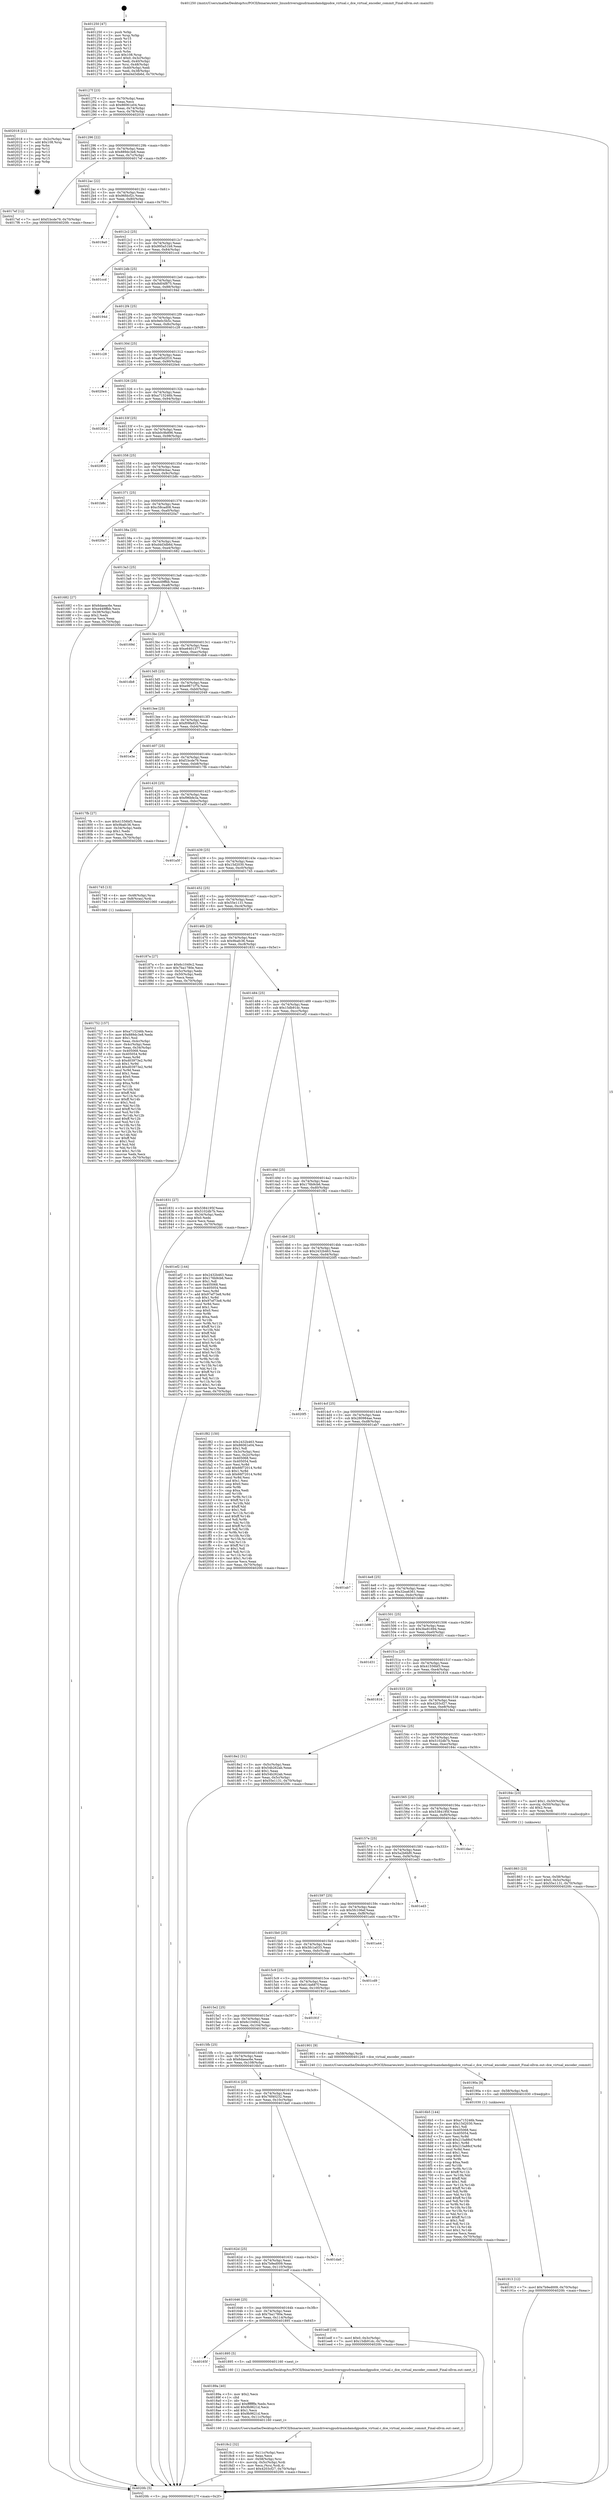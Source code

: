 digraph "0x401250" {
  label = "0x401250 (/mnt/c/Users/mathe/Desktop/tcc/POCII/binaries/extr_linuxdriversgpudrmamdamdgpudce_virtual.c_dce_virtual_encoder_commit_Final-ollvm.out::main(0))"
  labelloc = "t"
  node[shape=record]

  Entry [label="",width=0.3,height=0.3,shape=circle,fillcolor=black,style=filled]
  "0x40127f" [label="{
     0x40127f [23]\l
     | [instrs]\l
     &nbsp;&nbsp;0x40127f \<+3\>: mov -0x70(%rbp),%eax\l
     &nbsp;&nbsp;0x401282 \<+2\>: mov %eax,%ecx\l
     &nbsp;&nbsp;0x401284 \<+6\>: sub $0x86061e04,%ecx\l
     &nbsp;&nbsp;0x40128a \<+3\>: mov %eax,-0x74(%rbp)\l
     &nbsp;&nbsp;0x40128d \<+3\>: mov %ecx,-0x78(%rbp)\l
     &nbsp;&nbsp;0x401290 \<+6\>: je 0000000000402018 \<main+0xdc8\>\l
  }"]
  "0x402018" [label="{
     0x402018 [21]\l
     | [instrs]\l
     &nbsp;&nbsp;0x402018 \<+3\>: mov -0x2c(%rbp),%eax\l
     &nbsp;&nbsp;0x40201b \<+7\>: add $0x108,%rsp\l
     &nbsp;&nbsp;0x402022 \<+1\>: pop %rbx\l
     &nbsp;&nbsp;0x402023 \<+2\>: pop %r12\l
     &nbsp;&nbsp;0x402025 \<+2\>: pop %r13\l
     &nbsp;&nbsp;0x402027 \<+2\>: pop %r14\l
     &nbsp;&nbsp;0x402029 \<+2\>: pop %r15\l
     &nbsp;&nbsp;0x40202b \<+1\>: pop %rbp\l
     &nbsp;&nbsp;0x40202c \<+1\>: ret\l
  }"]
  "0x401296" [label="{
     0x401296 [22]\l
     | [instrs]\l
     &nbsp;&nbsp;0x401296 \<+5\>: jmp 000000000040129b \<main+0x4b\>\l
     &nbsp;&nbsp;0x40129b \<+3\>: mov -0x74(%rbp),%eax\l
     &nbsp;&nbsp;0x40129e \<+5\>: sub $0x889dc3e8,%eax\l
     &nbsp;&nbsp;0x4012a3 \<+3\>: mov %eax,-0x7c(%rbp)\l
     &nbsp;&nbsp;0x4012a6 \<+6\>: je 00000000004017ef \<main+0x59f\>\l
  }"]
  Exit [label="",width=0.3,height=0.3,shape=circle,fillcolor=black,style=filled,peripheries=2]
  "0x4017ef" [label="{
     0x4017ef [12]\l
     | [instrs]\l
     &nbsp;&nbsp;0x4017ef \<+7\>: movl $0xf1bcde79,-0x70(%rbp)\l
     &nbsp;&nbsp;0x4017f6 \<+5\>: jmp 00000000004020fc \<main+0xeac\>\l
  }"]
  "0x4012ac" [label="{
     0x4012ac [22]\l
     | [instrs]\l
     &nbsp;&nbsp;0x4012ac \<+5\>: jmp 00000000004012b1 \<main+0x61\>\l
     &nbsp;&nbsp;0x4012b1 \<+3\>: mov -0x74(%rbp),%eax\l
     &nbsp;&nbsp;0x4012b4 \<+5\>: sub $0x96fdcf2c,%eax\l
     &nbsp;&nbsp;0x4012b9 \<+3\>: mov %eax,-0x80(%rbp)\l
     &nbsp;&nbsp;0x4012bc \<+6\>: je 00000000004019a0 \<main+0x750\>\l
  }"]
  "0x401913" [label="{
     0x401913 [12]\l
     | [instrs]\l
     &nbsp;&nbsp;0x401913 \<+7\>: movl $0x7b9ed009,-0x70(%rbp)\l
     &nbsp;&nbsp;0x40191a \<+5\>: jmp 00000000004020fc \<main+0xeac\>\l
  }"]
  "0x4019a0" [label="{
     0x4019a0\l
  }", style=dashed]
  "0x4012c2" [label="{
     0x4012c2 [25]\l
     | [instrs]\l
     &nbsp;&nbsp;0x4012c2 \<+5\>: jmp 00000000004012c7 \<main+0x77\>\l
     &nbsp;&nbsp;0x4012c7 \<+3\>: mov -0x74(%rbp),%eax\l
     &nbsp;&nbsp;0x4012ca \<+5\>: sub $0x995a51b9,%eax\l
     &nbsp;&nbsp;0x4012cf \<+6\>: mov %eax,-0x84(%rbp)\l
     &nbsp;&nbsp;0x4012d5 \<+6\>: je 0000000000401ccd \<main+0xa7d\>\l
  }"]
  "0x40190a" [label="{
     0x40190a [9]\l
     | [instrs]\l
     &nbsp;&nbsp;0x40190a \<+4\>: mov -0x58(%rbp),%rdi\l
     &nbsp;&nbsp;0x40190e \<+5\>: call 0000000000401030 \<free@plt\>\l
     | [calls]\l
     &nbsp;&nbsp;0x401030 \{1\} (unknown)\l
  }"]
  "0x401ccd" [label="{
     0x401ccd\l
  }", style=dashed]
  "0x4012db" [label="{
     0x4012db [25]\l
     | [instrs]\l
     &nbsp;&nbsp;0x4012db \<+5\>: jmp 00000000004012e0 \<main+0x90\>\l
     &nbsp;&nbsp;0x4012e0 \<+3\>: mov -0x74(%rbp),%eax\l
     &nbsp;&nbsp;0x4012e3 \<+5\>: sub $0x9d04f875,%eax\l
     &nbsp;&nbsp;0x4012e8 \<+6\>: mov %eax,-0x88(%rbp)\l
     &nbsp;&nbsp;0x4012ee \<+6\>: je 000000000040194d \<main+0x6fd\>\l
  }"]
  "0x4018c2" [label="{
     0x4018c2 [32]\l
     | [instrs]\l
     &nbsp;&nbsp;0x4018c2 \<+6\>: mov -0x11c(%rbp),%ecx\l
     &nbsp;&nbsp;0x4018c8 \<+3\>: imul %eax,%ecx\l
     &nbsp;&nbsp;0x4018cb \<+4\>: mov -0x58(%rbp),%rsi\l
     &nbsp;&nbsp;0x4018cf \<+4\>: movslq -0x5c(%rbp),%rdi\l
     &nbsp;&nbsp;0x4018d3 \<+3\>: mov %ecx,(%rsi,%rdi,4)\l
     &nbsp;&nbsp;0x4018d6 \<+7\>: movl $0x4203cf27,-0x70(%rbp)\l
     &nbsp;&nbsp;0x4018dd \<+5\>: jmp 00000000004020fc \<main+0xeac\>\l
  }"]
  "0x40194d" [label="{
     0x40194d\l
  }", style=dashed]
  "0x4012f4" [label="{
     0x4012f4 [25]\l
     | [instrs]\l
     &nbsp;&nbsp;0x4012f4 \<+5\>: jmp 00000000004012f9 \<main+0xa9\>\l
     &nbsp;&nbsp;0x4012f9 \<+3\>: mov -0x74(%rbp),%eax\l
     &nbsp;&nbsp;0x4012fc \<+5\>: sub $0x9e0c5b5c,%eax\l
     &nbsp;&nbsp;0x401301 \<+6\>: mov %eax,-0x8c(%rbp)\l
     &nbsp;&nbsp;0x401307 \<+6\>: je 0000000000401c28 \<main+0x9d8\>\l
  }"]
  "0x40189a" [label="{
     0x40189a [40]\l
     | [instrs]\l
     &nbsp;&nbsp;0x40189a \<+5\>: mov $0x2,%ecx\l
     &nbsp;&nbsp;0x40189f \<+1\>: cltd\l
     &nbsp;&nbsp;0x4018a0 \<+2\>: idiv %ecx\l
     &nbsp;&nbsp;0x4018a2 \<+6\>: imul $0xfffffffe,%edx,%ecx\l
     &nbsp;&nbsp;0x4018a8 \<+6\>: add $0x9b9621d,%ecx\l
     &nbsp;&nbsp;0x4018ae \<+3\>: add $0x1,%ecx\l
     &nbsp;&nbsp;0x4018b1 \<+6\>: sub $0x9b9621d,%ecx\l
     &nbsp;&nbsp;0x4018b7 \<+6\>: mov %ecx,-0x11c(%rbp)\l
     &nbsp;&nbsp;0x4018bd \<+5\>: call 0000000000401160 \<next_i\>\l
     | [calls]\l
     &nbsp;&nbsp;0x401160 \{1\} (/mnt/c/Users/mathe/Desktop/tcc/POCII/binaries/extr_linuxdriversgpudrmamdamdgpudce_virtual.c_dce_virtual_encoder_commit_Final-ollvm.out::next_i)\l
  }"]
  "0x401c28" [label="{
     0x401c28\l
  }", style=dashed]
  "0x40130d" [label="{
     0x40130d [25]\l
     | [instrs]\l
     &nbsp;&nbsp;0x40130d \<+5\>: jmp 0000000000401312 \<main+0xc2\>\l
     &nbsp;&nbsp;0x401312 \<+3\>: mov -0x74(%rbp),%eax\l
     &nbsp;&nbsp;0x401315 \<+5\>: sub $0xa65d2f10,%eax\l
     &nbsp;&nbsp;0x40131a \<+6\>: mov %eax,-0x90(%rbp)\l
     &nbsp;&nbsp;0x401320 \<+6\>: je 00000000004020e4 \<main+0xe94\>\l
  }"]
  "0x40165f" [label="{
     0x40165f\l
  }", style=dashed]
  "0x4020e4" [label="{
     0x4020e4\l
  }", style=dashed]
  "0x401326" [label="{
     0x401326 [25]\l
     | [instrs]\l
     &nbsp;&nbsp;0x401326 \<+5\>: jmp 000000000040132b \<main+0xdb\>\l
     &nbsp;&nbsp;0x40132b \<+3\>: mov -0x74(%rbp),%eax\l
     &nbsp;&nbsp;0x40132e \<+5\>: sub $0xa715246b,%eax\l
     &nbsp;&nbsp;0x401333 \<+6\>: mov %eax,-0x94(%rbp)\l
     &nbsp;&nbsp;0x401339 \<+6\>: je 000000000040202d \<main+0xddd\>\l
  }"]
  "0x401895" [label="{
     0x401895 [5]\l
     | [instrs]\l
     &nbsp;&nbsp;0x401895 \<+5\>: call 0000000000401160 \<next_i\>\l
     | [calls]\l
     &nbsp;&nbsp;0x401160 \{1\} (/mnt/c/Users/mathe/Desktop/tcc/POCII/binaries/extr_linuxdriversgpudrmamdamdgpudce_virtual.c_dce_virtual_encoder_commit_Final-ollvm.out::next_i)\l
  }"]
  "0x40202d" [label="{
     0x40202d\l
  }", style=dashed]
  "0x40133f" [label="{
     0x40133f [25]\l
     | [instrs]\l
     &nbsp;&nbsp;0x40133f \<+5\>: jmp 0000000000401344 \<main+0xf4\>\l
     &nbsp;&nbsp;0x401344 \<+3\>: mov -0x74(%rbp),%eax\l
     &nbsp;&nbsp;0x401347 \<+5\>: sub $0xb0c9b896,%eax\l
     &nbsp;&nbsp;0x40134c \<+6\>: mov %eax,-0x98(%rbp)\l
     &nbsp;&nbsp;0x401352 \<+6\>: je 0000000000402055 \<main+0xe05\>\l
  }"]
  "0x401646" [label="{
     0x401646 [25]\l
     | [instrs]\l
     &nbsp;&nbsp;0x401646 \<+5\>: jmp 000000000040164b \<main+0x3fb\>\l
     &nbsp;&nbsp;0x40164b \<+3\>: mov -0x74(%rbp),%eax\l
     &nbsp;&nbsp;0x40164e \<+5\>: sub $0x7ba1780e,%eax\l
     &nbsp;&nbsp;0x401653 \<+6\>: mov %eax,-0x114(%rbp)\l
     &nbsp;&nbsp;0x401659 \<+6\>: je 0000000000401895 \<main+0x645\>\l
  }"]
  "0x402055" [label="{
     0x402055\l
  }", style=dashed]
  "0x401358" [label="{
     0x401358 [25]\l
     | [instrs]\l
     &nbsp;&nbsp;0x401358 \<+5\>: jmp 000000000040135d \<main+0x10d\>\l
     &nbsp;&nbsp;0x40135d \<+3\>: mov -0x74(%rbp),%eax\l
     &nbsp;&nbsp;0x401360 \<+5\>: sub $0xb904cbac,%eax\l
     &nbsp;&nbsp;0x401365 \<+6\>: mov %eax,-0x9c(%rbp)\l
     &nbsp;&nbsp;0x40136b \<+6\>: je 0000000000401b8c \<main+0x93c\>\l
  }"]
  "0x401edf" [label="{
     0x401edf [19]\l
     | [instrs]\l
     &nbsp;&nbsp;0x401edf \<+7\>: movl $0x0,-0x3c(%rbp)\l
     &nbsp;&nbsp;0x401ee6 \<+7\>: movl $0x15db91dc,-0x70(%rbp)\l
     &nbsp;&nbsp;0x401eed \<+5\>: jmp 00000000004020fc \<main+0xeac\>\l
  }"]
  "0x401b8c" [label="{
     0x401b8c\l
  }", style=dashed]
  "0x401371" [label="{
     0x401371 [25]\l
     | [instrs]\l
     &nbsp;&nbsp;0x401371 \<+5\>: jmp 0000000000401376 \<main+0x126\>\l
     &nbsp;&nbsp;0x401376 \<+3\>: mov -0x74(%rbp),%eax\l
     &nbsp;&nbsp;0x401379 \<+5\>: sub $0xc58cad08,%eax\l
     &nbsp;&nbsp;0x40137e \<+6\>: mov %eax,-0xa0(%rbp)\l
     &nbsp;&nbsp;0x401384 \<+6\>: je 00000000004020a7 \<main+0xe57\>\l
  }"]
  "0x40162d" [label="{
     0x40162d [25]\l
     | [instrs]\l
     &nbsp;&nbsp;0x40162d \<+5\>: jmp 0000000000401632 \<main+0x3e2\>\l
     &nbsp;&nbsp;0x401632 \<+3\>: mov -0x74(%rbp),%eax\l
     &nbsp;&nbsp;0x401635 \<+5\>: sub $0x7b9ed009,%eax\l
     &nbsp;&nbsp;0x40163a \<+6\>: mov %eax,-0x110(%rbp)\l
     &nbsp;&nbsp;0x401640 \<+6\>: je 0000000000401edf \<main+0xc8f\>\l
  }"]
  "0x4020a7" [label="{
     0x4020a7\l
  }", style=dashed]
  "0x40138a" [label="{
     0x40138a [25]\l
     | [instrs]\l
     &nbsp;&nbsp;0x40138a \<+5\>: jmp 000000000040138f \<main+0x13f\>\l
     &nbsp;&nbsp;0x40138f \<+3\>: mov -0x74(%rbp),%eax\l
     &nbsp;&nbsp;0x401392 \<+5\>: sub $0xd4d3db6d,%eax\l
     &nbsp;&nbsp;0x401397 \<+6\>: mov %eax,-0xa4(%rbp)\l
     &nbsp;&nbsp;0x40139d \<+6\>: je 0000000000401682 \<main+0x432\>\l
  }"]
  "0x401da0" [label="{
     0x401da0\l
  }", style=dashed]
  "0x401682" [label="{
     0x401682 [27]\l
     | [instrs]\l
     &nbsp;&nbsp;0x401682 \<+5\>: mov $0x6daeac6e,%eax\l
     &nbsp;&nbsp;0x401687 \<+5\>: mov $0xe449ffbb,%ecx\l
     &nbsp;&nbsp;0x40168c \<+3\>: mov -0x38(%rbp),%edx\l
     &nbsp;&nbsp;0x40168f \<+3\>: cmp $0x2,%edx\l
     &nbsp;&nbsp;0x401692 \<+3\>: cmovne %ecx,%eax\l
     &nbsp;&nbsp;0x401695 \<+3\>: mov %eax,-0x70(%rbp)\l
     &nbsp;&nbsp;0x401698 \<+5\>: jmp 00000000004020fc \<main+0xeac\>\l
  }"]
  "0x4013a3" [label="{
     0x4013a3 [25]\l
     | [instrs]\l
     &nbsp;&nbsp;0x4013a3 \<+5\>: jmp 00000000004013a8 \<main+0x158\>\l
     &nbsp;&nbsp;0x4013a8 \<+3\>: mov -0x74(%rbp),%eax\l
     &nbsp;&nbsp;0x4013ab \<+5\>: sub $0xe449ffbb,%eax\l
     &nbsp;&nbsp;0x4013b0 \<+6\>: mov %eax,-0xa8(%rbp)\l
     &nbsp;&nbsp;0x4013b6 \<+6\>: je 000000000040169d \<main+0x44d\>\l
  }"]
  "0x4020fc" [label="{
     0x4020fc [5]\l
     | [instrs]\l
     &nbsp;&nbsp;0x4020fc \<+5\>: jmp 000000000040127f \<main+0x2f\>\l
  }"]
  "0x401250" [label="{
     0x401250 [47]\l
     | [instrs]\l
     &nbsp;&nbsp;0x401250 \<+1\>: push %rbp\l
     &nbsp;&nbsp;0x401251 \<+3\>: mov %rsp,%rbp\l
     &nbsp;&nbsp;0x401254 \<+2\>: push %r15\l
     &nbsp;&nbsp;0x401256 \<+2\>: push %r14\l
     &nbsp;&nbsp;0x401258 \<+2\>: push %r13\l
     &nbsp;&nbsp;0x40125a \<+2\>: push %r12\l
     &nbsp;&nbsp;0x40125c \<+1\>: push %rbx\l
     &nbsp;&nbsp;0x40125d \<+7\>: sub $0x108,%rsp\l
     &nbsp;&nbsp;0x401264 \<+7\>: movl $0x0,-0x3c(%rbp)\l
     &nbsp;&nbsp;0x40126b \<+3\>: mov %edi,-0x40(%rbp)\l
     &nbsp;&nbsp;0x40126e \<+4\>: mov %rsi,-0x48(%rbp)\l
     &nbsp;&nbsp;0x401272 \<+3\>: mov -0x40(%rbp),%edi\l
     &nbsp;&nbsp;0x401275 \<+3\>: mov %edi,-0x38(%rbp)\l
     &nbsp;&nbsp;0x401278 \<+7\>: movl $0xd4d3db6d,-0x70(%rbp)\l
  }"]
  "0x401863" [label="{
     0x401863 [23]\l
     | [instrs]\l
     &nbsp;&nbsp;0x401863 \<+4\>: mov %rax,-0x58(%rbp)\l
     &nbsp;&nbsp;0x401867 \<+7\>: movl $0x0,-0x5c(%rbp)\l
     &nbsp;&nbsp;0x40186e \<+7\>: movl $0x55e1131,-0x70(%rbp)\l
     &nbsp;&nbsp;0x401875 \<+5\>: jmp 00000000004020fc \<main+0xeac\>\l
  }"]
  "0x40169d" [label="{
     0x40169d\l
  }", style=dashed]
  "0x4013bc" [label="{
     0x4013bc [25]\l
     | [instrs]\l
     &nbsp;&nbsp;0x4013bc \<+5\>: jmp 00000000004013c1 \<main+0x171\>\l
     &nbsp;&nbsp;0x4013c1 \<+3\>: mov -0x74(%rbp),%eax\l
     &nbsp;&nbsp;0x4013c4 \<+5\>: sub $0xe6401377,%eax\l
     &nbsp;&nbsp;0x4013c9 \<+6\>: mov %eax,-0xac(%rbp)\l
     &nbsp;&nbsp;0x4013cf \<+6\>: je 0000000000401db8 \<main+0xb68\>\l
  }"]
  "0x401752" [label="{
     0x401752 [157]\l
     | [instrs]\l
     &nbsp;&nbsp;0x401752 \<+5\>: mov $0xa715246b,%ecx\l
     &nbsp;&nbsp;0x401757 \<+5\>: mov $0x889dc3e8,%edx\l
     &nbsp;&nbsp;0x40175c \<+3\>: mov $0x1,%sil\l
     &nbsp;&nbsp;0x40175f \<+3\>: mov %eax,-0x4c(%rbp)\l
     &nbsp;&nbsp;0x401762 \<+3\>: mov -0x4c(%rbp),%eax\l
     &nbsp;&nbsp;0x401765 \<+3\>: mov %eax,-0x34(%rbp)\l
     &nbsp;&nbsp;0x401768 \<+7\>: mov 0x405068,%eax\l
     &nbsp;&nbsp;0x40176f \<+8\>: mov 0x405054,%r8d\l
     &nbsp;&nbsp;0x401777 \<+3\>: mov %eax,%r9d\l
     &nbsp;&nbsp;0x40177a \<+7\>: sub $0xd03973e2,%r9d\l
     &nbsp;&nbsp;0x401781 \<+4\>: sub $0x1,%r9d\l
     &nbsp;&nbsp;0x401785 \<+7\>: add $0xd03973e2,%r9d\l
     &nbsp;&nbsp;0x40178c \<+4\>: imul %r9d,%eax\l
     &nbsp;&nbsp;0x401790 \<+3\>: and $0x1,%eax\l
     &nbsp;&nbsp;0x401793 \<+3\>: cmp $0x0,%eax\l
     &nbsp;&nbsp;0x401796 \<+4\>: sete %r10b\l
     &nbsp;&nbsp;0x40179a \<+4\>: cmp $0xa,%r8d\l
     &nbsp;&nbsp;0x40179e \<+4\>: setl %r11b\l
     &nbsp;&nbsp;0x4017a2 \<+3\>: mov %r10b,%bl\l
     &nbsp;&nbsp;0x4017a5 \<+3\>: xor $0xff,%bl\l
     &nbsp;&nbsp;0x4017a8 \<+3\>: mov %r11b,%r14b\l
     &nbsp;&nbsp;0x4017ab \<+4\>: xor $0xff,%r14b\l
     &nbsp;&nbsp;0x4017af \<+4\>: xor $0x1,%sil\l
     &nbsp;&nbsp;0x4017b3 \<+3\>: mov %bl,%r15b\l
     &nbsp;&nbsp;0x4017b6 \<+4\>: and $0xff,%r15b\l
     &nbsp;&nbsp;0x4017ba \<+3\>: and %sil,%r10b\l
     &nbsp;&nbsp;0x4017bd \<+3\>: mov %r14b,%r12b\l
     &nbsp;&nbsp;0x4017c0 \<+4\>: and $0xff,%r12b\l
     &nbsp;&nbsp;0x4017c4 \<+3\>: and %sil,%r11b\l
     &nbsp;&nbsp;0x4017c7 \<+3\>: or %r10b,%r15b\l
     &nbsp;&nbsp;0x4017ca \<+3\>: or %r11b,%r12b\l
     &nbsp;&nbsp;0x4017cd \<+3\>: xor %r12b,%r15b\l
     &nbsp;&nbsp;0x4017d0 \<+3\>: or %r14b,%bl\l
     &nbsp;&nbsp;0x4017d3 \<+3\>: xor $0xff,%bl\l
     &nbsp;&nbsp;0x4017d6 \<+4\>: or $0x1,%sil\l
     &nbsp;&nbsp;0x4017da \<+3\>: and %sil,%bl\l
     &nbsp;&nbsp;0x4017dd \<+3\>: or %bl,%r15b\l
     &nbsp;&nbsp;0x4017e0 \<+4\>: test $0x1,%r15b\l
     &nbsp;&nbsp;0x4017e4 \<+3\>: cmovne %edx,%ecx\l
     &nbsp;&nbsp;0x4017e7 \<+3\>: mov %ecx,-0x70(%rbp)\l
     &nbsp;&nbsp;0x4017ea \<+5\>: jmp 00000000004020fc \<main+0xeac\>\l
  }"]
  "0x401db8" [label="{
     0x401db8\l
  }", style=dashed]
  "0x4013d5" [label="{
     0x4013d5 [25]\l
     | [instrs]\l
     &nbsp;&nbsp;0x4013d5 \<+5\>: jmp 00000000004013da \<main+0x18a\>\l
     &nbsp;&nbsp;0x4013da \<+3\>: mov -0x74(%rbp),%eax\l
     &nbsp;&nbsp;0x4013dd \<+5\>: sub $0xe9671f7b,%eax\l
     &nbsp;&nbsp;0x4013e2 \<+6\>: mov %eax,-0xb0(%rbp)\l
     &nbsp;&nbsp;0x4013e8 \<+6\>: je 0000000000402049 \<main+0xdf9\>\l
  }"]
  "0x401614" [label="{
     0x401614 [25]\l
     | [instrs]\l
     &nbsp;&nbsp;0x401614 \<+5\>: jmp 0000000000401619 \<main+0x3c9\>\l
     &nbsp;&nbsp;0x401619 \<+3\>: mov -0x74(%rbp),%eax\l
     &nbsp;&nbsp;0x40161c \<+5\>: sub $0x76f40232,%eax\l
     &nbsp;&nbsp;0x401621 \<+6\>: mov %eax,-0x10c(%rbp)\l
     &nbsp;&nbsp;0x401627 \<+6\>: je 0000000000401da0 \<main+0xb50\>\l
  }"]
  "0x402049" [label="{
     0x402049\l
  }", style=dashed]
  "0x4013ee" [label="{
     0x4013ee [25]\l
     | [instrs]\l
     &nbsp;&nbsp;0x4013ee \<+5\>: jmp 00000000004013f3 \<main+0x1a3\>\l
     &nbsp;&nbsp;0x4013f3 \<+3\>: mov -0x74(%rbp),%eax\l
     &nbsp;&nbsp;0x4013f6 \<+5\>: sub $0xf09fa925,%eax\l
     &nbsp;&nbsp;0x4013fb \<+6\>: mov %eax,-0xb4(%rbp)\l
     &nbsp;&nbsp;0x401401 \<+6\>: je 0000000000401e3e \<main+0xbee\>\l
  }"]
  "0x4016b5" [label="{
     0x4016b5 [144]\l
     | [instrs]\l
     &nbsp;&nbsp;0x4016b5 \<+5\>: mov $0xa715246b,%eax\l
     &nbsp;&nbsp;0x4016ba \<+5\>: mov $0x15d2030,%ecx\l
     &nbsp;&nbsp;0x4016bf \<+2\>: mov $0x1,%dl\l
     &nbsp;&nbsp;0x4016c1 \<+7\>: mov 0x405068,%esi\l
     &nbsp;&nbsp;0x4016c8 \<+7\>: mov 0x405054,%edi\l
     &nbsp;&nbsp;0x4016cf \<+3\>: mov %esi,%r8d\l
     &nbsp;&nbsp;0x4016d2 \<+7\>: add $0x215a88cf,%r8d\l
     &nbsp;&nbsp;0x4016d9 \<+4\>: sub $0x1,%r8d\l
     &nbsp;&nbsp;0x4016dd \<+7\>: sub $0x215a88cf,%r8d\l
     &nbsp;&nbsp;0x4016e4 \<+4\>: imul %r8d,%esi\l
     &nbsp;&nbsp;0x4016e8 \<+3\>: and $0x1,%esi\l
     &nbsp;&nbsp;0x4016eb \<+3\>: cmp $0x0,%esi\l
     &nbsp;&nbsp;0x4016ee \<+4\>: sete %r9b\l
     &nbsp;&nbsp;0x4016f2 \<+3\>: cmp $0xa,%edi\l
     &nbsp;&nbsp;0x4016f5 \<+4\>: setl %r10b\l
     &nbsp;&nbsp;0x4016f9 \<+3\>: mov %r9b,%r11b\l
     &nbsp;&nbsp;0x4016fc \<+4\>: xor $0xff,%r11b\l
     &nbsp;&nbsp;0x401700 \<+3\>: mov %r10b,%bl\l
     &nbsp;&nbsp;0x401703 \<+3\>: xor $0xff,%bl\l
     &nbsp;&nbsp;0x401706 \<+3\>: xor $0x1,%dl\l
     &nbsp;&nbsp;0x401709 \<+3\>: mov %r11b,%r14b\l
     &nbsp;&nbsp;0x40170c \<+4\>: and $0xff,%r14b\l
     &nbsp;&nbsp;0x401710 \<+3\>: and %dl,%r9b\l
     &nbsp;&nbsp;0x401713 \<+3\>: mov %bl,%r15b\l
     &nbsp;&nbsp;0x401716 \<+4\>: and $0xff,%r15b\l
     &nbsp;&nbsp;0x40171a \<+3\>: and %dl,%r10b\l
     &nbsp;&nbsp;0x40171d \<+3\>: or %r9b,%r14b\l
     &nbsp;&nbsp;0x401720 \<+3\>: or %r10b,%r15b\l
     &nbsp;&nbsp;0x401723 \<+3\>: xor %r15b,%r14b\l
     &nbsp;&nbsp;0x401726 \<+3\>: or %bl,%r11b\l
     &nbsp;&nbsp;0x401729 \<+4\>: xor $0xff,%r11b\l
     &nbsp;&nbsp;0x40172d \<+3\>: or $0x1,%dl\l
     &nbsp;&nbsp;0x401730 \<+3\>: and %dl,%r11b\l
     &nbsp;&nbsp;0x401733 \<+3\>: or %r11b,%r14b\l
     &nbsp;&nbsp;0x401736 \<+4\>: test $0x1,%r14b\l
     &nbsp;&nbsp;0x40173a \<+3\>: cmovne %ecx,%eax\l
     &nbsp;&nbsp;0x40173d \<+3\>: mov %eax,-0x70(%rbp)\l
     &nbsp;&nbsp;0x401740 \<+5\>: jmp 00000000004020fc \<main+0xeac\>\l
  }"]
  "0x401e3e" [label="{
     0x401e3e\l
  }", style=dashed]
  "0x401407" [label="{
     0x401407 [25]\l
     | [instrs]\l
     &nbsp;&nbsp;0x401407 \<+5\>: jmp 000000000040140c \<main+0x1bc\>\l
     &nbsp;&nbsp;0x40140c \<+3\>: mov -0x74(%rbp),%eax\l
     &nbsp;&nbsp;0x40140f \<+5\>: sub $0xf1bcde79,%eax\l
     &nbsp;&nbsp;0x401414 \<+6\>: mov %eax,-0xb8(%rbp)\l
     &nbsp;&nbsp;0x40141a \<+6\>: je 00000000004017fb \<main+0x5ab\>\l
  }"]
  "0x4015fb" [label="{
     0x4015fb [25]\l
     | [instrs]\l
     &nbsp;&nbsp;0x4015fb \<+5\>: jmp 0000000000401600 \<main+0x3b0\>\l
     &nbsp;&nbsp;0x401600 \<+3\>: mov -0x74(%rbp),%eax\l
     &nbsp;&nbsp;0x401603 \<+5\>: sub $0x6daeac6e,%eax\l
     &nbsp;&nbsp;0x401608 \<+6\>: mov %eax,-0x108(%rbp)\l
     &nbsp;&nbsp;0x40160e \<+6\>: je 00000000004016b5 \<main+0x465\>\l
  }"]
  "0x4017fb" [label="{
     0x4017fb [27]\l
     | [instrs]\l
     &nbsp;&nbsp;0x4017fb \<+5\>: mov $0x41556bf3,%eax\l
     &nbsp;&nbsp;0x401800 \<+5\>: mov $0x9bafc36,%ecx\l
     &nbsp;&nbsp;0x401805 \<+3\>: mov -0x34(%rbp),%edx\l
     &nbsp;&nbsp;0x401808 \<+3\>: cmp $0x1,%edx\l
     &nbsp;&nbsp;0x40180b \<+3\>: cmovl %ecx,%eax\l
     &nbsp;&nbsp;0x40180e \<+3\>: mov %eax,-0x70(%rbp)\l
     &nbsp;&nbsp;0x401811 \<+5\>: jmp 00000000004020fc \<main+0xeac\>\l
  }"]
  "0x401420" [label="{
     0x401420 [25]\l
     | [instrs]\l
     &nbsp;&nbsp;0x401420 \<+5\>: jmp 0000000000401425 \<main+0x1d5\>\l
     &nbsp;&nbsp;0x401425 \<+3\>: mov -0x74(%rbp),%eax\l
     &nbsp;&nbsp;0x401428 \<+5\>: sub $0xf96bfe3a,%eax\l
     &nbsp;&nbsp;0x40142d \<+6\>: mov %eax,-0xbc(%rbp)\l
     &nbsp;&nbsp;0x401433 \<+6\>: je 0000000000401a5f \<main+0x80f\>\l
  }"]
  "0x401901" [label="{
     0x401901 [9]\l
     | [instrs]\l
     &nbsp;&nbsp;0x401901 \<+4\>: mov -0x58(%rbp),%rdi\l
     &nbsp;&nbsp;0x401905 \<+5\>: call 0000000000401240 \<dce_virtual_encoder_commit\>\l
     | [calls]\l
     &nbsp;&nbsp;0x401240 \{1\} (/mnt/c/Users/mathe/Desktop/tcc/POCII/binaries/extr_linuxdriversgpudrmamdamdgpudce_virtual.c_dce_virtual_encoder_commit_Final-ollvm.out::dce_virtual_encoder_commit)\l
  }"]
  "0x401a5f" [label="{
     0x401a5f\l
  }", style=dashed]
  "0x401439" [label="{
     0x401439 [25]\l
     | [instrs]\l
     &nbsp;&nbsp;0x401439 \<+5\>: jmp 000000000040143e \<main+0x1ee\>\l
     &nbsp;&nbsp;0x40143e \<+3\>: mov -0x74(%rbp),%eax\l
     &nbsp;&nbsp;0x401441 \<+5\>: sub $0x15d2030,%eax\l
     &nbsp;&nbsp;0x401446 \<+6\>: mov %eax,-0xc0(%rbp)\l
     &nbsp;&nbsp;0x40144c \<+6\>: je 0000000000401745 \<main+0x4f5\>\l
  }"]
  "0x4015e2" [label="{
     0x4015e2 [25]\l
     | [instrs]\l
     &nbsp;&nbsp;0x4015e2 \<+5\>: jmp 00000000004015e7 \<main+0x397\>\l
     &nbsp;&nbsp;0x4015e7 \<+3\>: mov -0x74(%rbp),%eax\l
     &nbsp;&nbsp;0x4015ea \<+5\>: sub $0x6c1049c2,%eax\l
     &nbsp;&nbsp;0x4015ef \<+6\>: mov %eax,-0x104(%rbp)\l
     &nbsp;&nbsp;0x4015f5 \<+6\>: je 0000000000401901 \<main+0x6b1\>\l
  }"]
  "0x401745" [label="{
     0x401745 [13]\l
     | [instrs]\l
     &nbsp;&nbsp;0x401745 \<+4\>: mov -0x48(%rbp),%rax\l
     &nbsp;&nbsp;0x401749 \<+4\>: mov 0x8(%rax),%rdi\l
     &nbsp;&nbsp;0x40174d \<+5\>: call 0000000000401060 \<atoi@plt\>\l
     | [calls]\l
     &nbsp;&nbsp;0x401060 \{1\} (unknown)\l
  }"]
  "0x401452" [label="{
     0x401452 [25]\l
     | [instrs]\l
     &nbsp;&nbsp;0x401452 \<+5\>: jmp 0000000000401457 \<main+0x207\>\l
     &nbsp;&nbsp;0x401457 \<+3\>: mov -0x74(%rbp),%eax\l
     &nbsp;&nbsp;0x40145a \<+5\>: sub $0x55e1131,%eax\l
     &nbsp;&nbsp;0x40145f \<+6\>: mov %eax,-0xc4(%rbp)\l
     &nbsp;&nbsp;0x401465 \<+6\>: je 000000000040187a \<main+0x62a\>\l
  }"]
  "0x40191f" [label="{
     0x40191f\l
  }", style=dashed]
  "0x40187a" [label="{
     0x40187a [27]\l
     | [instrs]\l
     &nbsp;&nbsp;0x40187a \<+5\>: mov $0x6c1049c2,%eax\l
     &nbsp;&nbsp;0x40187f \<+5\>: mov $0x7ba1780e,%ecx\l
     &nbsp;&nbsp;0x401884 \<+3\>: mov -0x5c(%rbp),%edx\l
     &nbsp;&nbsp;0x401887 \<+3\>: cmp -0x50(%rbp),%edx\l
     &nbsp;&nbsp;0x40188a \<+3\>: cmovl %ecx,%eax\l
     &nbsp;&nbsp;0x40188d \<+3\>: mov %eax,-0x70(%rbp)\l
     &nbsp;&nbsp;0x401890 \<+5\>: jmp 00000000004020fc \<main+0xeac\>\l
  }"]
  "0x40146b" [label="{
     0x40146b [25]\l
     | [instrs]\l
     &nbsp;&nbsp;0x40146b \<+5\>: jmp 0000000000401470 \<main+0x220\>\l
     &nbsp;&nbsp;0x401470 \<+3\>: mov -0x74(%rbp),%eax\l
     &nbsp;&nbsp;0x401473 \<+5\>: sub $0x9bafc36,%eax\l
     &nbsp;&nbsp;0x401478 \<+6\>: mov %eax,-0xc8(%rbp)\l
     &nbsp;&nbsp;0x40147e \<+6\>: je 0000000000401831 \<main+0x5e1\>\l
  }"]
  "0x4015c9" [label="{
     0x4015c9 [25]\l
     | [instrs]\l
     &nbsp;&nbsp;0x4015c9 \<+5\>: jmp 00000000004015ce \<main+0x37e\>\l
     &nbsp;&nbsp;0x4015ce \<+3\>: mov -0x74(%rbp),%eax\l
     &nbsp;&nbsp;0x4015d1 \<+5\>: sub $0x614a687f,%eax\l
     &nbsp;&nbsp;0x4015d6 \<+6\>: mov %eax,-0x100(%rbp)\l
     &nbsp;&nbsp;0x4015dc \<+6\>: je 000000000040191f \<main+0x6cf\>\l
  }"]
  "0x401831" [label="{
     0x401831 [27]\l
     | [instrs]\l
     &nbsp;&nbsp;0x401831 \<+5\>: mov $0x5384195f,%eax\l
     &nbsp;&nbsp;0x401836 \<+5\>: mov $0x5102db7b,%ecx\l
     &nbsp;&nbsp;0x40183b \<+3\>: mov -0x34(%rbp),%edx\l
     &nbsp;&nbsp;0x40183e \<+3\>: cmp $0x0,%edx\l
     &nbsp;&nbsp;0x401841 \<+3\>: cmove %ecx,%eax\l
     &nbsp;&nbsp;0x401844 \<+3\>: mov %eax,-0x70(%rbp)\l
     &nbsp;&nbsp;0x401847 \<+5\>: jmp 00000000004020fc \<main+0xeac\>\l
  }"]
  "0x401484" [label="{
     0x401484 [25]\l
     | [instrs]\l
     &nbsp;&nbsp;0x401484 \<+5\>: jmp 0000000000401489 \<main+0x239\>\l
     &nbsp;&nbsp;0x401489 \<+3\>: mov -0x74(%rbp),%eax\l
     &nbsp;&nbsp;0x40148c \<+5\>: sub $0x15db91dc,%eax\l
     &nbsp;&nbsp;0x401491 \<+6\>: mov %eax,-0xcc(%rbp)\l
     &nbsp;&nbsp;0x401497 \<+6\>: je 0000000000401ef2 \<main+0xca2\>\l
  }"]
  "0x401cd9" [label="{
     0x401cd9\l
  }", style=dashed]
  "0x401ef2" [label="{
     0x401ef2 [144]\l
     | [instrs]\l
     &nbsp;&nbsp;0x401ef2 \<+5\>: mov $0x2432b463,%eax\l
     &nbsp;&nbsp;0x401ef7 \<+5\>: mov $0x176b9cb6,%ecx\l
     &nbsp;&nbsp;0x401efc \<+2\>: mov $0x1,%dl\l
     &nbsp;&nbsp;0x401efe \<+7\>: mov 0x405068,%esi\l
     &nbsp;&nbsp;0x401f05 \<+7\>: mov 0x405054,%edi\l
     &nbsp;&nbsp;0x401f0c \<+3\>: mov %esi,%r8d\l
     &nbsp;&nbsp;0x401f0f \<+7\>: add $0x97ef73e8,%r8d\l
     &nbsp;&nbsp;0x401f16 \<+4\>: sub $0x1,%r8d\l
     &nbsp;&nbsp;0x401f1a \<+7\>: sub $0x97ef73e8,%r8d\l
     &nbsp;&nbsp;0x401f21 \<+4\>: imul %r8d,%esi\l
     &nbsp;&nbsp;0x401f25 \<+3\>: and $0x1,%esi\l
     &nbsp;&nbsp;0x401f28 \<+3\>: cmp $0x0,%esi\l
     &nbsp;&nbsp;0x401f2b \<+4\>: sete %r9b\l
     &nbsp;&nbsp;0x401f2f \<+3\>: cmp $0xa,%edi\l
     &nbsp;&nbsp;0x401f32 \<+4\>: setl %r10b\l
     &nbsp;&nbsp;0x401f36 \<+3\>: mov %r9b,%r11b\l
     &nbsp;&nbsp;0x401f39 \<+4\>: xor $0xff,%r11b\l
     &nbsp;&nbsp;0x401f3d \<+3\>: mov %r10b,%bl\l
     &nbsp;&nbsp;0x401f40 \<+3\>: xor $0xff,%bl\l
     &nbsp;&nbsp;0x401f43 \<+3\>: xor $0x0,%dl\l
     &nbsp;&nbsp;0x401f46 \<+3\>: mov %r11b,%r14b\l
     &nbsp;&nbsp;0x401f49 \<+4\>: and $0x0,%r14b\l
     &nbsp;&nbsp;0x401f4d \<+3\>: and %dl,%r9b\l
     &nbsp;&nbsp;0x401f50 \<+3\>: mov %bl,%r15b\l
     &nbsp;&nbsp;0x401f53 \<+4\>: and $0x0,%r15b\l
     &nbsp;&nbsp;0x401f57 \<+3\>: and %dl,%r10b\l
     &nbsp;&nbsp;0x401f5a \<+3\>: or %r9b,%r14b\l
     &nbsp;&nbsp;0x401f5d \<+3\>: or %r10b,%r15b\l
     &nbsp;&nbsp;0x401f60 \<+3\>: xor %r15b,%r14b\l
     &nbsp;&nbsp;0x401f63 \<+3\>: or %bl,%r11b\l
     &nbsp;&nbsp;0x401f66 \<+4\>: xor $0xff,%r11b\l
     &nbsp;&nbsp;0x401f6a \<+3\>: or $0x0,%dl\l
     &nbsp;&nbsp;0x401f6d \<+3\>: and %dl,%r11b\l
     &nbsp;&nbsp;0x401f70 \<+3\>: or %r11b,%r14b\l
     &nbsp;&nbsp;0x401f73 \<+4\>: test $0x1,%r14b\l
     &nbsp;&nbsp;0x401f77 \<+3\>: cmovne %ecx,%eax\l
     &nbsp;&nbsp;0x401f7a \<+3\>: mov %eax,-0x70(%rbp)\l
     &nbsp;&nbsp;0x401f7d \<+5\>: jmp 00000000004020fc \<main+0xeac\>\l
  }"]
  "0x40149d" [label="{
     0x40149d [25]\l
     | [instrs]\l
     &nbsp;&nbsp;0x40149d \<+5\>: jmp 00000000004014a2 \<main+0x252\>\l
     &nbsp;&nbsp;0x4014a2 \<+3\>: mov -0x74(%rbp),%eax\l
     &nbsp;&nbsp;0x4014a5 \<+5\>: sub $0x176b9cb6,%eax\l
     &nbsp;&nbsp;0x4014aa \<+6\>: mov %eax,-0xd0(%rbp)\l
     &nbsp;&nbsp;0x4014b0 \<+6\>: je 0000000000401f82 \<main+0xd32\>\l
  }"]
  "0x4015b0" [label="{
     0x4015b0 [25]\l
     | [instrs]\l
     &nbsp;&nbsp;0x4015b0 \<+5\>: jmp 00000000004015b5 \<main+0x365\>\l
     &nbsp;&nbsp;0x4015b5 \<+3\>: mov -0x74(%rbp),%eax\l
     &nbsp;&nbsp;0x4015b8 \<+5\>: sub $0x5fc1a033,%eax\l
     &nbsp;&nbsp;0x4015bd \<+6\>: mov %eax,-0xfc(%rbp)\l
     &nbsp;&nbsp;0x4015c3 \<+6\>: je 0000000000401cd9 \<main+0xa89\>\l
  }"]
  "0x401f82" [label="{
     0x401f82 [150]\l
     | [instrs]\l
     &nbsp;&nbsp;0x401f82 \<+5\>: mov $0x2432b463,%eax\l
     &nbsp;&nbsp;0x401f87 \<+5\>: mov $0x86061e04,%ecx\l
     &nbsp;&nbsp;0x401f8c \<+2\>: mov $0x1,%dl\l
     &nbsp;&nbsp;0x401f8e \<+3\>: mov -0x3c(%rbp),%esi\l
     &nbsp;&nbsp;0x401f91 \<+3\>: mov %esi,-0x2c(%rbp)\l
     &nbsp;&nbsp;0x401f94 \<+7\>: mov 0x405068,%esi\l
     &nbsp;&nbsp;0x401f9b \<+7\>: mov 0x405054,%edi\l
     &nbsp;&nbsp;0x401fa2 \<+3\>: mov %esi,%r8d\l
     &nbsp;&nbsp;0x401fa5 \<+7\>: add $0x66f72014,%r8d\l
     &nbsp;&nbsp;0x401fac \<+4\>: sub $0x1,%r8d\l
     &nbsp;&nbsp;0x401fb0 \<+7\>: sub $0x66f72014,%r8d\l
     &nbsp;&nbsp;0x401fb7 \<+4\>: imul %r8d,%esi\l
     &nbsp;&nbsp;0x401fbb \<+3\>: and $0x1,%esi\l
     &nbsp;&nbsp;0x401fbe \<+3\>: cmp $0x0,%esi\l
     &nbsp;&nbsp;0x401fc1 \<+4\>: sete %r9b\l
     &nbsp;&nbsp;0x401fc5 \<+3\>: cmp $0xa,%edi\l
     &nbsp;&nbsp;0x401fc8 \<+4\>: setl %r10b\l
     &nbsp;&nbsp;0x401fcc \<+3\>: mov %r9b,%r11b\l
     &nbsp;&nbsp;0x401fcf \<+4\>: xor $0xff,%r11b\l
     &nbsp;&nbsp;0x401fd3 \<+3\>: mov %r10b,%bl\l
     &nbsp;&nbsp;0x401fd6 \<+3\>: xor $0xff,%bl\l
     &nbsp;&nbsp;0x401fd9 \<+3\>: xor $0x1,%dl\l
     &nbsp;&nbsp;0x401fdc \<+3\>: mov %r11b,%r14b\l
     &nbsp;&nbsp;0x401fdf \<+4\>: and $0xff,%r14b\l
     &nbsp;&nbsp;0x401fe3 \<+3\>: and %dl,%r9b\l
     &nbsp;&nbsp;0x401fe6 \<+3\>: mov %bl,%r15b\l
     &nbsp;&nbsp;0x401fe9 \<+4\>: and $0xff,%r15b\l
     &nbsp;&nbsp;0x401fed \<+3\>: and %dl,%r10b\l
     &nbsp;&nbsp;0x401ff0 \<+3\>: or %r9b,%r14b\l
     &nbsp;&nbsp;0x401ff3 \<+3\>: or %r10b,%r15b\l
     &nbsp;&nbsp;0x401ff6 \<+3\>: xor %r15b,%r14b\l
     &nbsp;&nbsp;0x401ff9 \<+3\>: or %bl,%r11b\l
     &nbsp;&nbsp;0x401ffc \<+4\>: xor $0xff,%r11b\l
     &nbsp;&nbsp;0x402000 \<+3\>: or $0x1,%dl\l
     &nbsp;&nbsp;0x402003 \<+3\>: and %dl,%r11b\l
     &nbsp;&nbsp;0x402006 \<+3\>: or %r11b,%r14b\l
     &nbsp;&nbsp;0x402009 \<+4\>: test $0x1,%r14b\l
     &nbsp;&nbsp;0x40200d \<+3\>: cmovne %ecx,%eax\l
     &nbsp;&nbsp;0x402010 \<+3\>: mov %eax,-0x70(%rbp)\l
     &nbsp;&nbsp;0x402013 \<+5\>: jmp 00000000004020fc \<main+0xeac\>\l
  }"]
  "0x4014b6" [label="{
     0x4014b6 [25]\l
     | [instrs]\l
     &nbsp;&nbsp;0x4014b6 \<+5\>: jmp 00000000004014bb \<main+0x26b\>\l
     &nbsp;&nbsp;0x4014bb \<+3\>: mov -0x74(%rbp),%eax\l
     &nbsp;&nbsp;0x4014be \<+5\>: sub $0x2432b463,%eax\l
     &nbsp;&nbsp;0x4014c3 \<+6\>: mov %eax,-0xd4(%rbp)\l
     &nbsp;&nbsp;0x4014c9 \<+6\>: je 00000000004020f5 \<main+0xea5\>\l
  }"]
  "0x401a44" [label="{
     0x401a44\l
  }", style=dashed]
  "0x4020f5" [label="{
     0x4020f5\l
  }", style=dashed]
  "0x4014cf" [label="{
     0x4014cf [25]\l
     | [instrs]\l
     &nbsp;&nbsp;0x4014cf \<+5\>: jmp 00000000004014d4 \<main+0x284\>\l
     &nbsp;&nbsp;0x4014d4 \<+3\>: mov -0x74(%rbp),%eax\l
     &nbsp;&nbsp;0x4014d7 \<+5\>: sub $0x280984ae,%eax\l
     &nbsp;&nbsp;0x4014dc \<+6\>: mov %eax,-0xd8(%rbp)\l
     &nbsp;&nbsp;0x4014e2 \<+6\>: je 0000000000401ab7 \<main+0x867\>\l
  }"]
  "0x401597" [label="{
     0x401597 [25]\l
     | [instrs]\l
     &nbsp;&nbsp;0x401597 \<+5\>: jmp 000000000040159c \<main+0x34c\>\l
     &nbsp;&nbsp;0x40159c \<+3\>: mov -0x74(%rbp),%eax\l
     &nbsp;&nbsp;0x40159f \<+5\>: sub $0x5fc106ef,%eax\l
     &nbsp;&nbsp;0x4015a4 \<+6\>: mov %eax,-0xf8(%rbp)\l
     &nbsp;&nbsp;0x4015aa \<+6\>: je 0000000000401a44 \<main+0x7f4\>\l
  }"]
  "0x401ab7" [label="{
     0x401ab7\l
  }", style=dashed]
  "0x4014e8" [label="{
     0x4014e8 [25]\l
     | [instrs]\l
     &nbsp;&nbsp;0x4014e8 \<+5\>: jmp 00000000004014ed \<main+0x29d\>\l
     &nbsp;&nbsp;0x4014ed \<+3\>: mov -0x74(%rbp),%eax\l
     &nbsp;&nbsp;0x4014f0 \<+5\>: sub $0x32ea6361,%eax\l
     &nbsp;&nbsp;0x4014f5 \<+6\>: mov %eax,-0xdc(%rbp)\l
     &nbsp;&nbsp;0x4014fb \<+6\>: je 0000000000401b98 \<main+0x948\>\l
  }"]
  "0x401ed3" [label="{
     0x401ed3\l
  }", style=dashed]
  "0x401b98" [label="{
     0x401b98\l
  }", style=dashed]
  "0x401501" [label="{
     0x401501 [25]\l
     | [instrs]\l
     &nbsp;&nbsp;0x401501 \<+5\>: jmp 0000000000401506 \<main+0x2b6\>\l
     &nbsp;&nbsp;0x401506 \<+3\>: mov -0x74(%rbp),%eax\l
     &nbsp;&nbsp;0x401509 \<+5\>: sub $0x3be81694,%eax\l
     &nbsp;&nbsp;0x40150e \<+6\>: mov %eax,-0xe0(%rbp)\l
     &nbsp;&nbsp;0x401514 \<+6\>: je 0000000000401d31 \<main+0xae1\>\l
  }"]
  "0x40157e" [label="{
     0x40157e [25]\l
     | [instrs]\l
     &nbsp;&nbsp;0x40157e \<+5\>: jmp 0000000000401583 \<main+0x333\>\l
     &nbsp;&nbsp;0x401583 \<+3\>: mov -0x74(%rbp),%eax\l
     &nbsp;&nbsp;0x401586 \<+5\>: sub $0x5a2b6bf0,%eax\l
     &nbsp;&nbsp;0x40158b \<+6\>: mov %eax,-0xf4(%rbp)\l
     &nbsp;&nbsp;0x401591 \<+6\>: je 0000000000401ed3 \<main+0xc83\>\l
  }"]
  "0x401d31" [label="{
     0x401d31\l
  }", style=dashed]
  "0x40151a" [label="{
     0x40151a [25]\l
     | [instrs]\l
     &nbsp;&nbsp;0x40151a \<+5\>: jmp 000000000040151f \<main+0x2cf\>\l
     &nbsp;&nbsp;0x40151f \<+3\>: mov -0x74(%rbp),%eax\l
     &nbsp;&nbsp;0x401522 \<+5\>: sub $0x41556bf3,%eax\l
     &nbsp;&nbsp;0x401527 \<+6\>: mov %eax,-0xe4(%rbp)\l
     &nbsp;&nbsp;0x40152d \<+6\>: je 0000000000401816 \<main+0x5c6\>\l
  }"]
  "0x401dac" [label="{
     0x401dac\l
  }", style=dashed]
  "0x401816" [label="{
     0x401816\l
  }", style=dashed]
  "0x401533" [label="{
     0x401533 [25]\l
     | [instrs]\l
     &nbsp;&nbsp;0x401533 \<+5\>: jmp 0000000000401538 \<main+0x2e8\>\l
     &nbsp;&nbsp;0x401538 \<+3\>: mov -0x74(%rbp),%eax\l
     &nbsp;&nbsp;0x40153b \<+5\>: sub $0x4203cf27,%eax\l
     &nbsp;&nbsp;0x401540 \<+6\>: mov %eax,-0xe8(%rbp)\l
     &nbsp;&nbsp;0x401546 \<+6\>: je 00000000004018e2 \<main+0x692\>\l
  }"]
  "0x401565" [label="{
     0x401565 [25]\l
     | [instrs]\l
     &nbsp;&nbsp;0x401565 \<+5\>: jmp 000000000040156a \<main+0x31a\>\l
     &nbsp;&nbsp;0x40156a \<+3\>: mov -0x74(%rbp),%eax\l
     &nbsp;&nbsp;0x40156d \<+5\>: sub $0x5384195f,%eax\l
     &nbsp;&nbsp;0x401572 \<+6\>: mov %eax,-0xf0(%rbp)\l
     &nbsp;&nbsp;0x401578 \<+6\>: je 0000000000401dac \<main+0xb5c\>\l
  }"]
  "0x4018e2" [label="{
     0x4018e2 [31]\l
     | [instrs]\l
     &nbsp;&nbsp;0x4018e2 \<+3\>: mov -0x5c(%rbp),%eax\l
     &nbsp;&nbsp;0x4018e5 \<+5\>: sub $0x54b262ab,%eax\l
     &nbsp;&nbsp;0x4018ea \<+3\>: add $0x1,%eax\l
     &nbsp;&nbsp;0x4018ed \<+5\>: add $0x54b262ab,%eax\l
     &nbsp;&nbsp;0x4018f2 \<+3\>: mov %eax,-0x5c(%rbp)\l
     &nbsp;&nbsp;0x4018f5 \<+7\>: movl $0x55e1131,-0x70(%rbp)\l
     &nbsp;&nbsp;0x4018fc \<+5\>: jmp 00000000004020fc \<main+0xeac\>\l
  }"]
  "0x40154c" [label="{
     0x40154c [25]\l
     | [instrs]\l
     &nbsp;&nbsp;0x40154c \<+5\>: jmp 0000000000401551 \<main+0x301\>\l
     &nbsp;&nbsp;0x401551 \<+3\>: mov -0x74(%rbp),%eax\l
     &nbsp;&nbsp;0x401554 \<+5\>: sub $0x5102db7b,%eax\l
     &nbsp;&nbsp;0x401559 \<+6\>: mov %eax,-0xec(%rbp)\l
     &nbsp;&nbsp;0x40155f \<+6\>: je 000000000040184c \<main+0x5fc\>\l
  }"]
  "0x40184c" [label="{
     0x40184c [23]\l
     | [instrs]\l
     &nbsp;&nbsp;0x40184c \<+7\>: movl $0x1,-0x50(%rbp)\l
     &nbsp;&nbsp;0x401853 \<+4\>: movslq -0x50(%rbp),%rax\l
     &nbsp;&nbsp;0x401857 \<+4\>: shl $0x2,%rax\l
     &nbsp;&nbsp;0x40185b \<+3\>: mov %rax,%rdi\l
     &nbsp;&nbsp;0x40185e \<+5\>: call 0000000000401050 \<malloc@plt\>\l
     | [calls]\l
     &nbsp;&nbsp;0x401050 \{1\} (unknown)\l
  }"]
  Entry -> "0x401250" [label=" 1"]
  "0x40127f" -> "0x402018" [label=" 1"]
  "0x40127f" -> "0x401296" [label=" 15"]
  "0x402018" -> Exit [label=" 1"]
  "0x401296" -> "0x4017ef" [label=" 1"]
  "0x401296" -> "0x4012ac" [label=" 14"]
  "0x401f82" -> "0x4020fc" [label=" 1"]
  "0x4012ac" -> "0x4019a0" [label=" 0"]
  "0x4012ac" -> "0x4012c2" [label=" 14"]
  "0x401ef2" -> "0x4020fc" [label=" 1"]
  "0x4012c2" -> "0x401ccd" [label=" 0"]
  "0x4012c2" -> "0x4012db" [label=" 14"]
  "0x401edf" -> "0x4020fc" [label=" 1"]
  "0x4012db" -> "0x40194d" [label=" 0"]
  "0x4012db" -> "0x4012f4" [label=" 14"]
  "0x401913" -> "0x4020fc" [label=" 1"]
  "0x4012f4" -> "0x401c28" [label=" 0"]
  "0x4012f4" -> "0x40130d" [label=" 14"]
  "0x40190a" -> "0x401913" [label=" 1"]
  "0x40130d" -> "0x4020e4" [label=" 0"]
  "0x40130d" -> "0x401326" [label=" 14"]
  "0x401901" -> "0x40190a" [label=" 1"]
  "0x401326" -> "0x40202d" [label=" 0"]
  "0x401326" -> "0x40133f" [label=" 14"]
  "0x4018e2" -> "0x4020fc" [label=" 1"]
  "0x40133f" -> "0x402055" [label=" 0"]
  "0x40133f" -> "0x401358" [label=" 14"]
  "0x40189a" -> "0x4018c2" [label=" 1"]
  "0x401358" -> "0x401b8c" [label=" 0"]
  "0x401358" -> "0x401371" [label=" 14"]
  "0x401895" -> "0x40189a" [label=" 1"]
  "0x401371" -> "0x4020a7" [label=" 0"]
  "0x401371" -> "0x40138a" [label=" 14"]
  "0x401646" -> "0x401895" [label=" 1"]
  "0x40138a" -> "0x401682" [label=" 1"]
  "0x40138a" -> "0x4013a3" [label=" 13"]
  "0x401682" -> "0x4020fc" [label=" 1"]
  "0x401250" -> "0x40127f" [label=" 1"]
  "0x4020fc" -> "0x40127f" [label=" 15"]
  "0x4018c2" -> "0x4020fc" [label=" 1"]
  "0x4013a3" -> "0x40169d" [label=" 0"]
  "0x4013a3" -> "0x4013bc" [label=" 13"]
  "0x40162d" -> "0x401edf" [label=" 1"]
  "0x4013bc" -> "0x401db8" [label=" 0"]
  "0x4013bc" -> "0x4013d5" [label=" 13"]
  "0x401646" -> "0x40165f" [label=" 0"]
  "0x4013d5" -> "0x402049" [label=" 0"]
  "0x4013d5" -> "0x4013ee" [label=" 13"]
  "0x401614" -> "0x40162d" [label=" 2"]
  "0x4013ee" -> "0x401e3e" [label=" 0"]
  "0x4013ee" -> "0x401407" [label=" 13"]
  "0x401614" -> "0x401da0" [label=" 0"]
  "0x401407" -> "0x4017fb" [label=" 1"]
  "0x401407" -> "0x401420" [label=" 12"]
  "0x40187a" -> "0x4020fc" [label=" 2"]
  "0x401420" -> "0x401a5f" [label=" 0"]
  "0x401420" -> "0x401439" [label=" 12"]
  "0x401863" -> "0x4020fc" [label=" 1"]
  "0x401439" -> "0x401745" [label=" 1"]
  "0x401439" -> "0x401452" [label=" 11"]
  "0x401831" -> "0x4020fc" [label=" 1"]
  "0x401452" -> "0x40187a" [label=" 2"]
  "0x401452" -> "0x40146b" [label=" 9"]
  "0x4017fb" -> "0x4020fc" [label=" 1"]
  "0x40146b" -> "0x401831" [label=" 1"]
  "0x40146b" -> "0x401484" [label=" 8"]
  "0x401752" -> "0x4020fc" [label=" 1"]
  "0x401484" -> "0x401ef2" [label=" 1"]
  "0x401484" -> "0x40149d" [label=" 7"]
  "0x401745" -> "0x401752" [label=" 1"]
  "0x40149d" -> "0x401f82" [label=" 1"]
  "0x40149d" -> "0x4014b6" [label=" 6"]
  "0x4015fb" -> "0x401614" [label=" 2"]
  "0x4014b6" -> "0x4020f5" [label=" 0"]
  "0x4014b6" -> "0x4014cf" [label=" 6"]
  "0x4015fb" -> "0x4016b5" [label=" 1"]
  "0x4014cf" -> "0x401ab7" [label=" 0"]
  "0x4014cf" -> "0x4014e8" [label=" 6"]
  "0x4015e2" -> "0x4015fb" [label=" 3"]
  "0x4014e8" -> "0x401b98" [label=" 0"]
  "0x4014e8" -> "0x401501" [label=" 6"]
  "0x4015e2" -> "0x401901" [label=" 1"]
  "0x401501" -> "0x401d31" [label=" 0"]
  "0x401501" -> "0x40151a" [label=" 6"]
  "0x4015c9" -> "0x4015e2" [label=" 4"]
  "0x40151a" -> "0x401816" [label=" 0"]
  "0x40151a" -> "0x401533" [label=" 6"]
  "0x4015c9" -> "0x40191f" [label=" 0"]
  "0x401533" -> "0x4018e2" [label=" 1"]
  "0x401533" -> "0x40154c" [label=" 5"]
  "0x4015b0" -> "0x4015c9" [label=" 4"]
  "0x40154c" -> "0x40184c" [label=" 1"]
  "0x40154c" -> "0x401565" [label=" 4"]
  "0x4017ef" -> "0x4020fc" [label=" 1"]
  "0x401565" -> "0x401dac" [label=" 0"]
  "0x401565" -> "0x40157e" [label=" 4"]
  "0x40184c" -> "0x401863" [label=" 1"]
  "0x40157e" -> "0x401ed3" [label=" 0"]
  "0x40157e" -> "0x401597" [label=" 4"]
  "0x40162d" -> "0x401646" [label=" 1"]
  "0x401597" -> "0x401a44" [label=" 0"]
  "0x401597" -> "0x4015b0" [label=" 4"]
  "0x4016b5" -> "0x4020fc" [label=" 1"]
  "0x4015b0" -> "0x401cd9" [label=" 0"]
}
